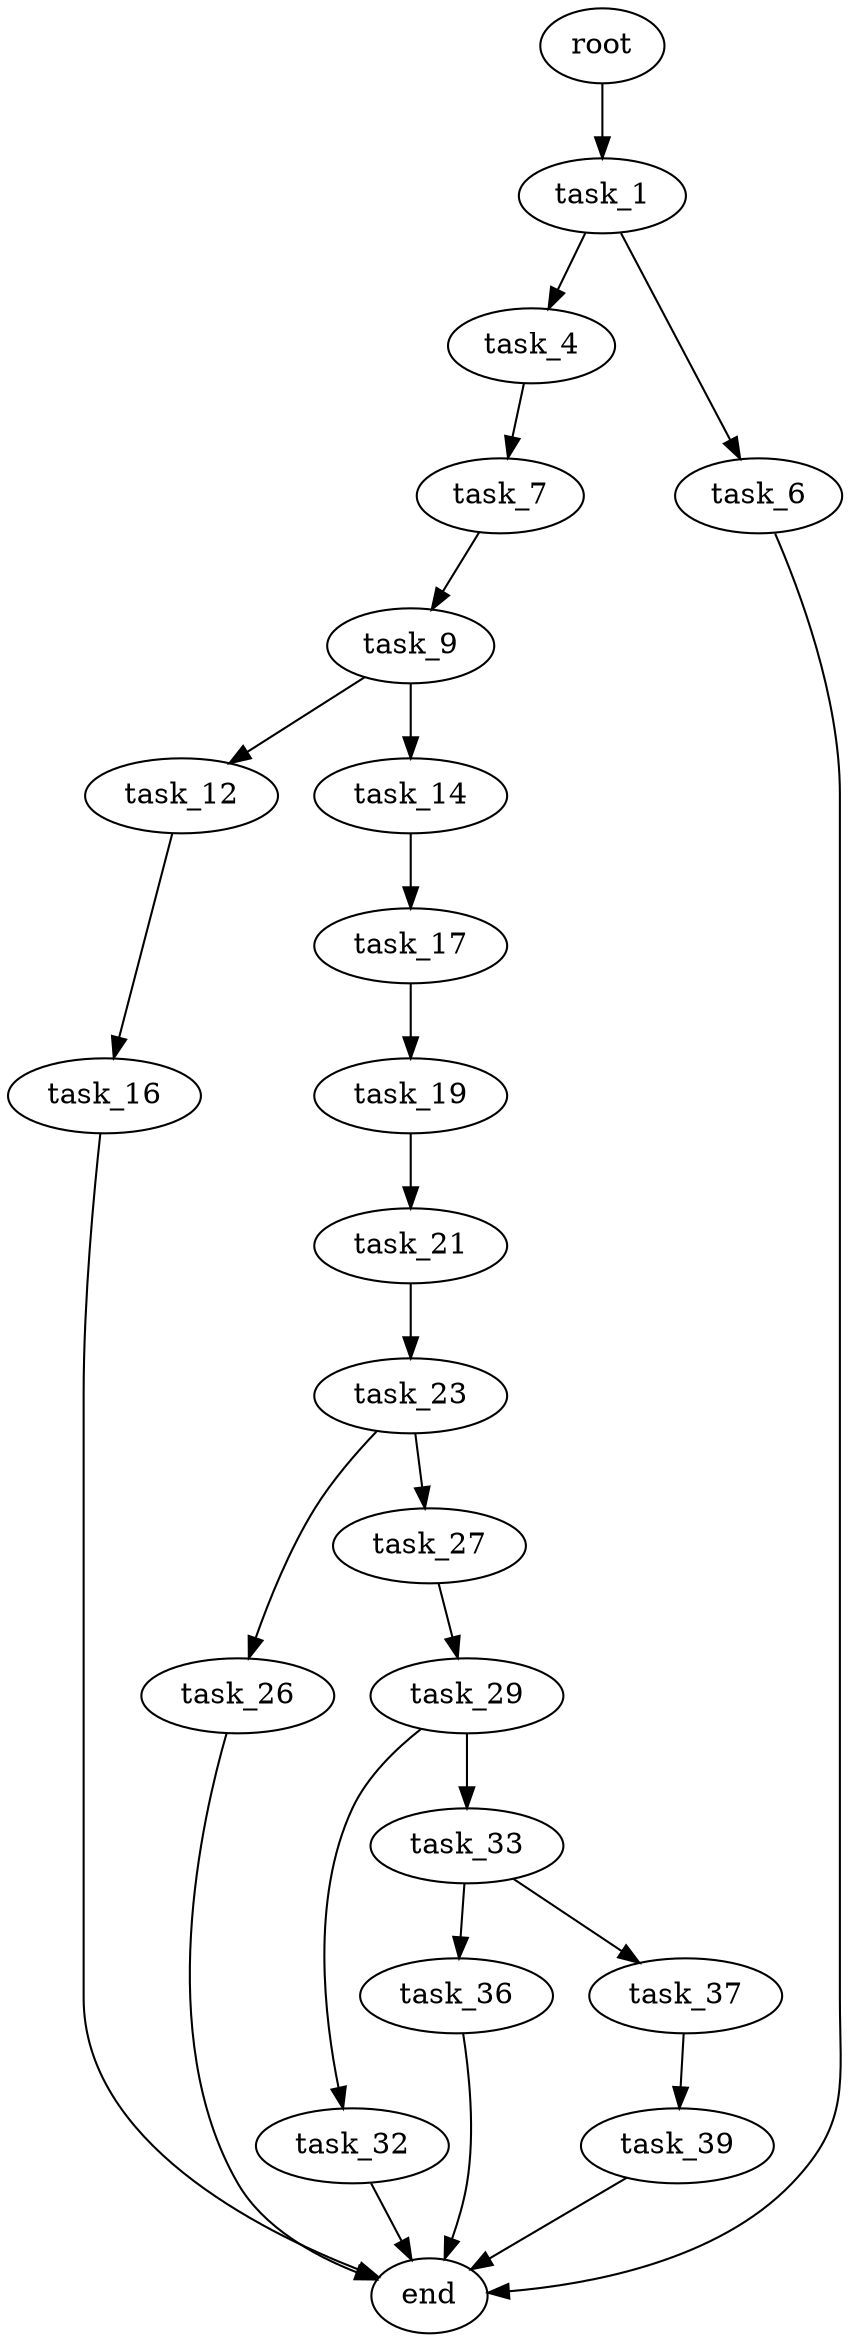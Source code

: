 digraph G {
  root [size="0.000000"];
  task_1 [size="2016407406.000000"];
  task_4 [size="28991029248.000000"];
  task_6 [size="68311261775.000000"];
  task_7 [size="3783369587.000000"];
  task_9 [size="231928233984.000000"];
  task_12 [size="62105085955.000000"];
  task_14 [size="8589934592.000000"];
  task_16 [size="7847566585.000000"];
  task_17 [size="549755813888.000000"];
  task_19 [size="18526434261.000000"];
  task_21 [size="81427411931.000000"];
  task_23 [size="782757789696.000000"];
  task_26 [size="727982684451.000000"];
  task_27 [size="58702996061.000000"];
  task_29 [size="419716984079.000000"];
  task_32 [size="3656807140.000000"];
  task_33 [size="1073741824000.000000"];
  task_36 [size="8410396535.000000"];
  task_37 [size="3301355541.000000"];
  task_39 [size="524383672.000000"];
  end [size="0.000000"];

  root -> task_1 [size="1.000000"];
  task_1 -> task_4 [size="33554432.000000"];
  task_1 -> task_6 [size="33554432.000000"];
  task_4 -> task_7 [size="75497472.000000"];
  task_6 -> end [size="1.000000"];
  task_7 -> task_9 [size="411041792.000000"];
  task_9 -> task_12 [size="301989888.000000"];
  task_9 -> task_14 [size="301989888.000000"];
  task_12 -> task_16 [size="301989888.000000"];
  task_14 -> task_17 [size="33554432.000000"];
  task_16 -> end [size="1.000000"];
  task_17 -> task_19 [size="536870912.000000"];
  task_19 -> task_21 [size="75497472.000000"];
  task_21 -> task_23 [size="209715200.000000"];
  task_23 -> task_26 [size="679477248.000000"];
  task_23 -> task_27 [size="679477248.000000"];
  task_26 -> end [size="1.000000"];
  task_27 -> task_29 [size="75497472.000000"];
  task_29 -> task_32 [size="301989888.000000"];
  task_29 -> task_33 [size="301989888.000000"];
  task_32 -> end [size="1.000000"];
  task_33 -> task_36 [size="838860800.000000"];
  task_33 -> task_37 [size="838860800.000000"];
  task_36 -> end [size="1.000000"];
  task_37 -> task_39 [size="75497472.000000"];
  task_39 -> end [size="1.000000"];
}
